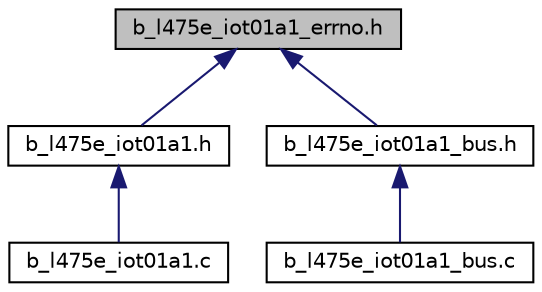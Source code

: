 digraph "b_l475e_iot01a1_errno.h"
{
 // LATEX_PDF_SIZE
  edge [fontname="Helvetica",fontsize="10",labelfontname="Helvetica",labelfontsize="10"];
  node [fontname="Helvetica",fontsize="10",shape=record];
  Node1 [label="b_l475e_iot01a1_errno.h",height=0.2,width=0.4,color="black", fillcolor="grey75", style="filled", fontcolor="black",tooltip=": Error Code"];
  Node1 -> Node2 [dir="back",color="midnightblue",fontsize="10",style="solid",fontname="Helvetica"];
  Node2 [label="b_l475e_iot01a1.h",height=0.2,width=0.4,color="black", fillcolor="white", style="filled",URL="$b__l475e__iot01a1_8h.html",tooltip=": header file for the BSP Common driver"];
  Node2 -> Node3 [dir="back",color="midnightblue",fontsize="10",style="solid",fontname="Helvetica"];
  Node3 [label="b_l475e_iot01a1.c",height=0.2,width=0.4,color="black", fillcolor="white", style="filled",URL="$b__l475e__iot01a1_8c.html",tooltip=": Source file for the BSP Common driver"];
  Node1 -> Node4 [dir="back",color="midnightblue",fontsize="10",style="solid",fontname="Helvetica"];
  Node4 [label="b_l475e_iot01a1_bus.h",height=0.2,width=0.4,color="black", fillcolor="white", style="filled",URL="$b__l475e__iot01a1__bus_8h.html",tooltip=": header file for the BSP BUS IO driver"];
  Node4 -> Node5 [dir="back",color="midnightblue",fontsize="10",style="solid",fontname="Helvetica"];
  Node5 [label="b_l475e_iot01a1_bus.c",height=0.2,width=0.4,color="black", fillcolor="white", style="filled",URL="$b__l475e__iot01a1__bus_8c.html",tooltip=": source file for the BSP BUS IO driver"];
}
